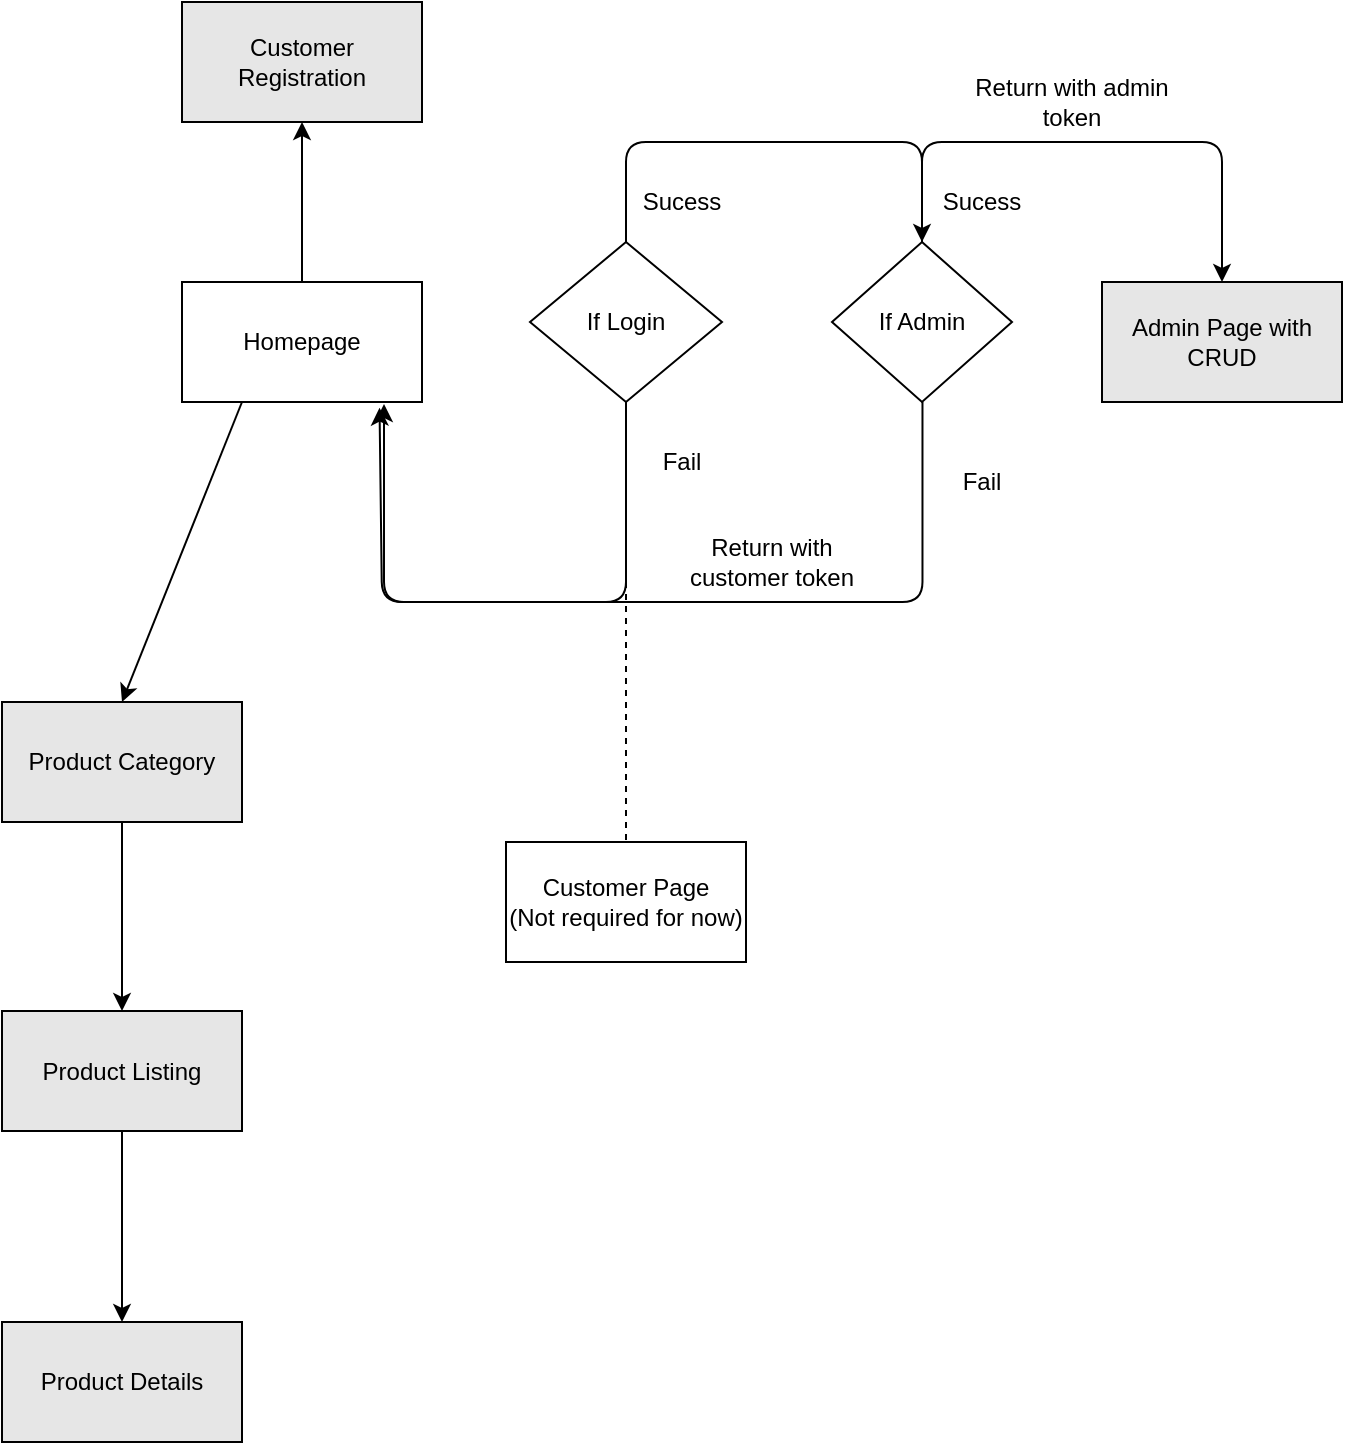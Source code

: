 <mxfile version="13.1.1" type="github">
  <diagram id="C5RBs43oDa-KdzZeNtuy" name="Page-1">
    <mxGraphModel dx="1278" dy="548" grid="1" gridSize="10" guides="1" tooltips="1" connect="1" arrows="1" fold="1" page="1" pageScale="1" pageWidth="827" pageHeight="1169" math="0" shadow="0">
      <root>
        <mxCell id="WIyWlLk6GJQsqaUBKTNV-0" />
        <mxCell id="WIyWlLk6GJQsqaUBKTNV-1" parent="WIyWlLk6GJQsqaUBKTNV-0" />
        <mxCell id="ZnZ1O74LB06G_JiEaWyR-0" value="Homepage" style="rounded=0;whiteSpace=wrap;html=1;" parent="WIyWlLk6GJQsqaUBKTNV-1" vertex="1">
          <mxGeometry x="200" y="190" width="120" height="60" as="geometry" />
        </mxCell>
        <mxCell id="ZnZ1O74LB06G_JiEaWyR-2" value="If Login&lt;br&gt;" style="rhombus;whiteSpace=wrap;html=1;" parent="WIyWlLk6GJQsqaUBKTNV-1" vertex="1">
          <mxGeometry x="374" y="170" width="96" height="80" as="geometry" />
        </mxCell>
        <mxCell id="ZnZ1O74LB06G_JiEaWyR-5" value="" style="endArrow=classic;html=1;entryX=0.823;entryY=1.047;entryDx=0;entryDy=0;exitX=0.5;exitY=1;exitDx=0;exitDy=0;entryPerimeter=0;" parent="WIyWlLk6GJQsqaUBKTNV-1" source="ZnZ1O74LB06G_JiEaWyR-2" target="ZnZ1O74LB06G_JiEaWyR-0" edge="1">
          <mxGeometry width="50" height="50" relative="1" as="geometry">
            <mxPoint x="260" y="360" as="sourcePoint" />
            <mxPoint x="370" y="300" as="targetPoint" />
            <Array as="points">
              <mxPoint x="422" y="350" />
              <mxPoint x="300" y="350" />
            </Array>
          </mxGeometry>
        </mxCell>
        <mxCell id="ZnZ1O74LB06G_JiEaWyR-6" value="Fail" style="text;html=1;strokeColor=none;fillColor=none;align=center;verticalAlign=middle;whiteSpace=wrap;rounded=0;" parent="WIyWlLk6GJQsqaUBKTNV-1" vertex="1">
          <mxGeometry x="430" y="270" width="40" height="20" as="geometry" />
        </mxCell>
        <mxCell id="ZnZ1O74LB06G_JiEaWyR-7" value="" style="endArrow=classic;html=1;exitX=0.5;exitY=0;exitDx=0;exitDy=0;" parent="WIyWlLk6GJQsqaUBKTNV-1" source="ZnZ1O74LB06G_JiEaWyR-2" edge="1">
          <mxGeometry width="50" height="50" relative="1" as="geometry">
            <mxPoint x="320" y="330" as="sourcePoint" />
            <mxPoint x="570" y="170" as="targetPoint" />
            <Array as="points">
              <mxPoint x="422" y="120" />
              <mxPoint x="570" y="120" />
            </Array>
          </mxGeometry>
        </mxCell>
        <mxCell id="ZnZ1O74LB06G_JiEaWyR-8" value="Sucess" style="text;html=1;strokeColor=none;fillColor=none;align=center;verticalAlign=middle;whiteSpace=wrap;rounded=0;" parent="WIyWlLk6GJQsqaUBKTNV-1" vertex="1">
          <mxGeometry x="430" y="140" width="40" height="20" as="geometry" />
        </mxCell>
        <mxCell id="ZnZ1O74LB06G_JiEaWyR-9" value="Return with admin token" style="text;html=1;strokeColor=none;fillColor=none;align=center;verticalAlign=middle;whiteSpace=wrap;rounded=0;" parent="WIyWlLk6GJQsqaUBKTNV-1" vertex="1">
          <mxGeometry x="590" y="90" width="110" height="20" as="geometry" />
        </mxCell>
        <mxCell id="ZnZ1O74LB06G_JiEaWyR-10" value="Product Category&lt;br&gt;" style="rounded=0;whiteSpace=wrap;html=1;fillColor=#E6E6E6;" parent="WIyWlLk6GJQsqaUBKTNV-1" vertex="1">
          <mxGeometry x="110" y="400" width="120" height="60" as="geometry" />
        </mxCell>
        <mxCell id="ZnZ1O74LB06G_JiEaWyR-12" value="" style="endArrow=classic;html=1;exitX=0.25;exitY=1;exitDx=0;exitDy=0;entryX=0.5;entryY=0;entryDx=0;entryDy=0;" parent="WIyWlLk6GJQsqaUBKTNV-1" source="ZnZ1O74LB06G_JiEaWyR-0" target="ZnZ1O74LB06G_JiEaWyR-10" edge="1">
          <mxGeometry width="50" height="50" relative="1" as="geometry">
            <mxPoint x="280" y="330" as="sourcePoint" />
            <mxPoint x="330" y="280" as="targetPoint" />
          </mxGeometry>
        </mxCell>
        <mxCell id="ZnZ1O74LB06G_JiEaWyR-13" value="Product Listing" style="rounded=0;whiteSpace=wrap;html=1;fillColor=#E6E6E6;" parent="WIyWlLk6GJQsqaUBKTNV-1" vertex="1">
          <mxGeometry x="110" y="554.5" width="120" height="60" as="geometry" />
        </mxCell>
        <mxCell id="ZnZ1O74LB06G_JiEaWyR-14" value="Admin Page with CRUD" style="rounded=0;whiteSpace=wrap;html=1;fillColor=#E6E6E6;" parent="WIyWlLk6GJQsqaUBKTNV-1" vertex="1">
          <mxGeometry x="660" y="190" width="120" height="60" as="geometry" />
        </mxCell>
        <mxCell id="ZnZ1O74LB06G_JiEaWyR-15" value="Product Details&lt;br&gt;" style="rounded=0;whiteSpace=wrap;html=1;fillColor=#E6E6E6;" parent="WIyWlLk6GJQsqaUBKTNV-1" vertex="1">
          <mxGeometry x="110" y="710" width="120" height="60" as="geometry" />
        </mxCell>
        <mxCell id="ZnZ1O74LB06G_JiEaWyR-16" value="" style="endArrow=classic;html=1;entryX=0.5;entryY=0;entryDx=0;entryDy=0;exitX=0.5;exitY=1;exitDx=0;exitDy=0;" parent="WIyWlLk6GJQsqaUBKTNV-1" source="ZnZ1O74LB06G_JiEaWyR-10" target="ZnZ1O74LB06G_JiEaWyR-13" edge="1">
          <mxGeometry width="50" height="50" relative="1" as="geometry">
            <mxPoint x="320" y="530" as="sourcePoint" />
            <mxPoint x="370" y="480" as="targetPoint" />
          </mxGeometry>
        </mxCell>
        <mxCell id="ZnZ1O74LB06G_JiEaWyR-17" value="" style="endArrow=classic;html=1;entryX=0.5;entryY=0;entryDx=0;entryDy=0;exitX=0.5;exitY=1;exitDx=0;exitDy=0;" parent="WIyWlLk6GJQsqaUBKTNV-1" source="ZnZ1O74LB06G_JiEaWyR-13" target="ZnZ1O74LB06G_JiEaWyR-15" edge="1">
          <mxGeometry width="50" height="50" relative="1" as="geometry">
            <mxPoint x="320" y="530" as="sourcePoint" />
            <mxPoint x="370" y="480" as="targetPoint" />
          </mxGeometry>
        </mxCell>
        <mxCell id="ZnZ1O74LB06G_JiEaWyR-18" value="Customer Registration" style="rounded=0;whiteSpace=wrap;html=1;fillColor=#E6E6E6;" parent="WIyWlLk6GJQsqaUBKTNV-1" vertex="1">
          <mxGeometry x="200" y="50" width="120" height="60" as="geometry" />
        </mxCell>
        <mxCell id="ZnZ1O74LB06G_JiEaWyR-19" value="" style="endArrow=classic;html=1;entryX=0.5;entryY=1;entryDx=0;entryDy=0;exitX=0.5;exitY=0;exitDx=0;exitDy=0;" parent="WIyWlLk6GJQsqaUBKTNV-1" source="ZnZ1O74LB06G_JiEaWyR-0" target="ZnZ1O74LB06G_JiEaWyR-18" edge="1">
          <mxGeometry width="50" height="50" relative="1" as="geometry">
            <mxPoint x="320" y="330" as="sourcePoint" />
            <mxPoint x="370" y="280" as="targetPoint" />
          </mxGeometry>
        </mxCell>
        <mxCell id="ZnZ1O74LB06G_JiEaWyR-20" value="If Admin" style="rhombus;whiteSpace=wrap;html=1;" parent="WIyWlLk6GJQsqaUBKTNV-1" vertex="1">
          <mxGeometry x="525" y="170" width="90" height="80" as="geometry" />
        </mxCell>
        <mxCell id="ZnZ1O74LB06G_JiEaWyR-22" value="" style="endArrow=classic;html=1;exitX=0.5;exitY=0;exitDx=0;exitDy=0;entryX=0.5;entryY=0;entryDx=0;entryDy=0;" parent="WIyWlLk6GJQsqaUBKTNV-1" source="ZnZ1O74LB06G_JiEaWyR-20" target="ZnZ1O74LB06G_JiEaWyR-14" edge="1">
          <mxGeometry width="50" height="50" relative="1" as="geometry">
            <mxPoint x="550" y="330" as="sourcePoint" />
            <mxPoint x="570" y="120" as="targetPoint" />
            <Array as="points">
              <mxPoint x="570" y="120" />
              <mxPoint x="720" y="120" />
            </Array>
          </mxGeometry>
        </mxCell>
        <mxCell id="ZnZ1O74LB06G_JiEaWyR-23" value="Sucess" style="text;html=1;strokeColor=none;fillColor=none;align=center;verticalAlign=middle;whiteSpace=wrap;rounded=0;" parent="WIyWlLk6GJQsqaUBKTNV-1" vertex="1">
          <mxGeometry x="580" y="140" width="40" height="20" as="geometry" />
        </mxCell>
        <mxCell id="ZnZ1O74LB06G_JiEaWyR-24" value="" style="endArrow=classic;html=1;exitX=0.5;exitY=1;exitDx=0;exitDy=0;" parent="WIyWlLk6GJQsqaUBKTNV-1" edge="1">
          <mxGeometry width="50" height="50" relative="1" as="geometry">
            <mxPoint x="570.24" y="250" as="sourcePoint" />
            <mxPoint x="301" y="251" as="targetPoint" />
            <Array as="points">
              <mxPoint x="570.24" y="350" />
              <mxPoint x="301" y="350" />
            </Array>
          </mxGeometry>
        </mxCell>
        <mxCell id="ZnZ1O74LB06G_JiEaWyR-25" value="Fail" style="text;html=1;strokeColor=none;fillColor=none;align=center;verticalAlign=middle;whiteSpace=wrap;rounded=0;" parent="WIyWlLk6GJQsqaUBKTNV-1" vertex="1">
          <mxGeometry x="580" y="280" width="40" height="20" as="geometry" />
        </mxCell>
        <mxCell id="ZnZ1O74LB06G_JiEaWyR-26" value="Return with customer token" style="text;html=1;strokeColor=none;fillColor=none;align=center;verticalAlign=middle;whiteSpace=wrap;rounded=0;" parent="WIyWlLk6GJQsqaUBKTNV-1" vertex="1">
          <mxGeometry x="440" y="320" width="110" height="20" as="geometry" />
        </mxCell>
        <mxCell id="ZnZ1O74LB06G_JiEaWyR-27" value="" style="endArrow=none;dashed=1;html=1;exitX=0.5;exitY=1;exitDx=0;exitDy=0;" parent="WIyWlLk6GJQsqaUBKTNV-1" source="ZnZ1O74LB06G_JiEaWyR-2" edge="1">
          <mxGeometry width="50" height="50" relative="1" as="geometry">
            <mxPoint x="430" y="330" as="sourcePoint" />
            <mxPoint x="422" y="490" as="targetPoint" />
          </mxGeometry>
        </mxCell>
        <mxCell id="ZnZ1O74LB06G_JiEaWyR-28" value="Customer Page&lt;br&gt;(Not required for now)&lt;br&gt;" style="rounded=0;whiteSpace=wrap;html=1;" parent="WIyWlLk6GJQsqaUBKTNV-1" vertex="1">
          <mxGeometry x="362" y="470" width="120" height="60" as="geometry" />
        </mxCell>
      </root>
    </mxGraphModel>
  </diagram>
</mxfile>
